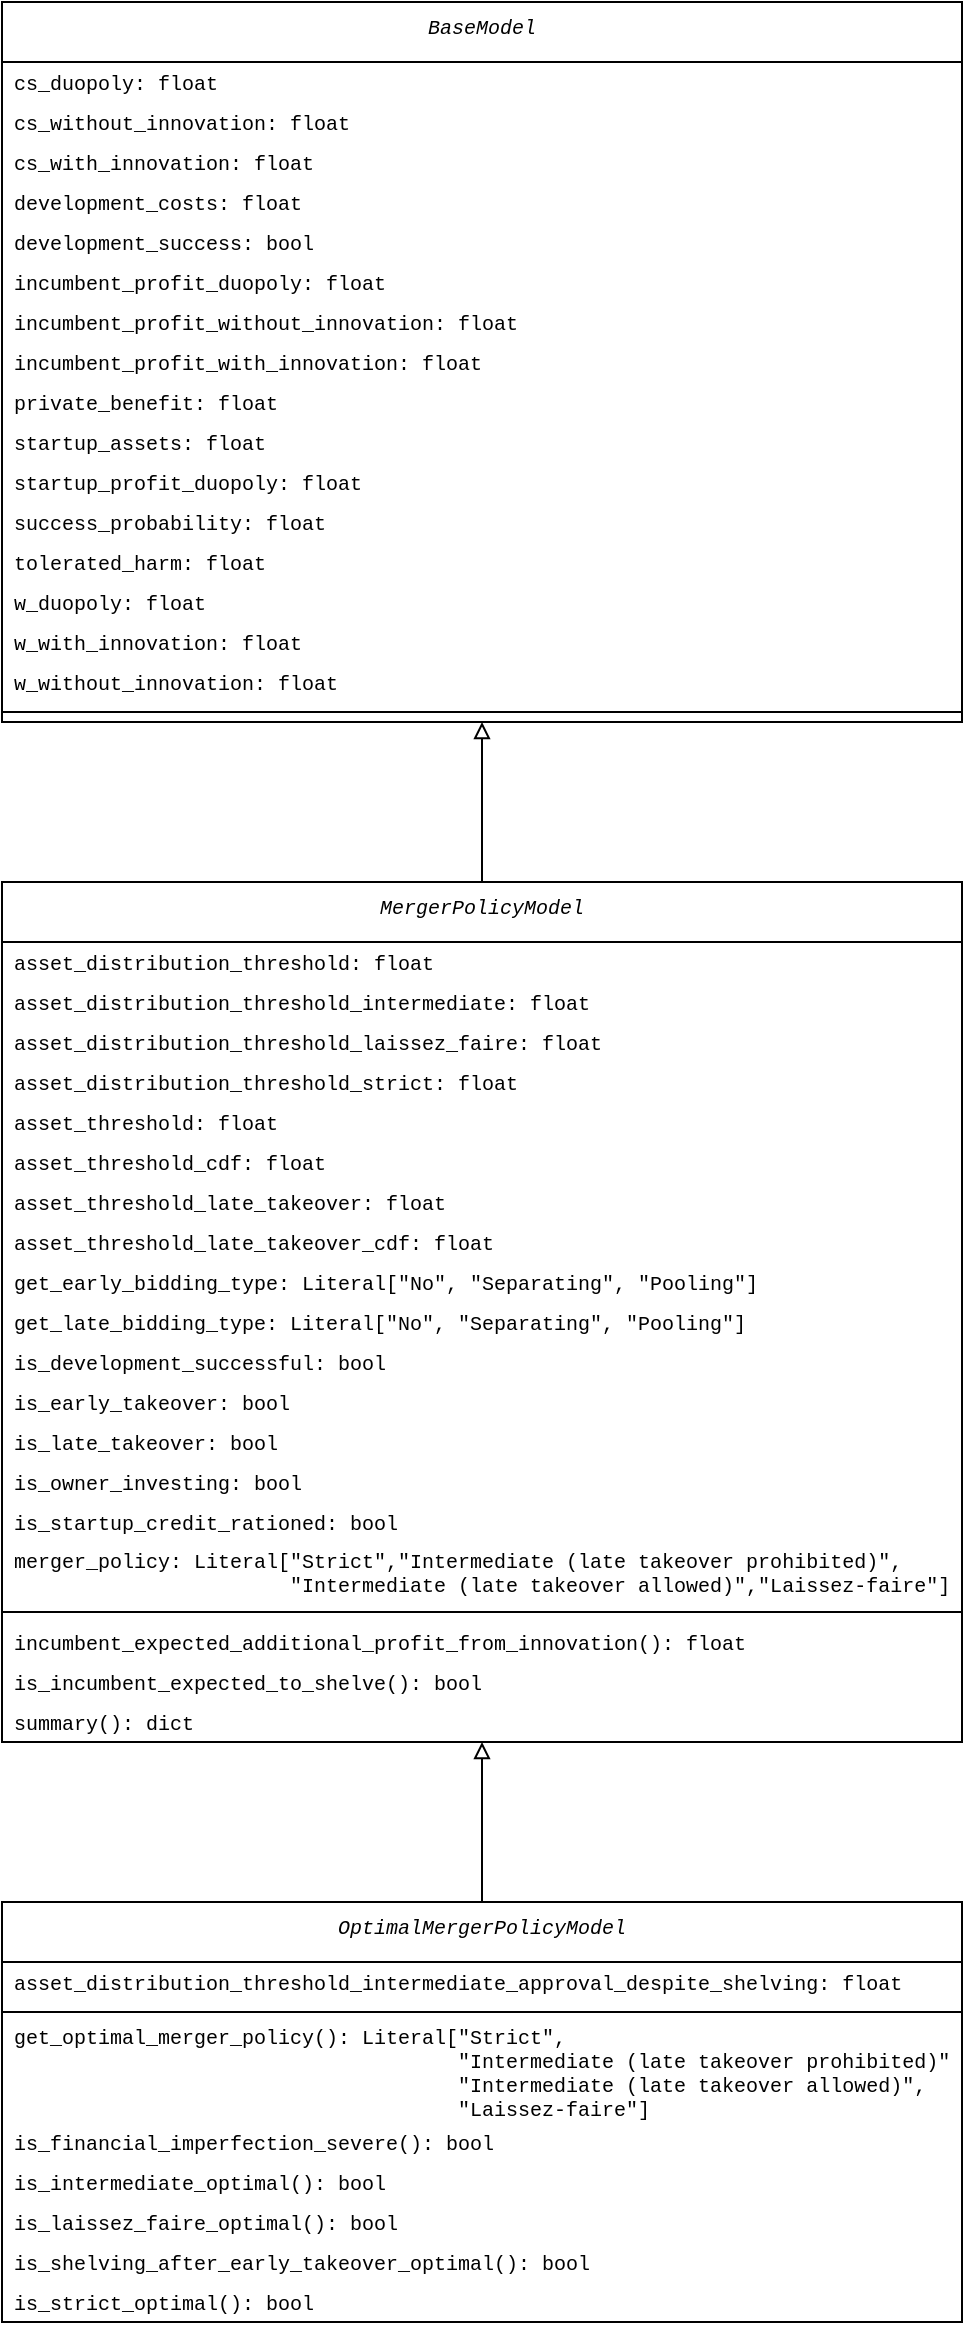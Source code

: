 <mxfile version="17.4.2" type="device"><diagram id="C5RBs43oDa-KdzZeNtuy" name="Page-1"><mxGraphModel dx="981" dy="591" grid="1" gridSize="10" guides="1" tooltips="1" connect="1" arrows="1" fold="1" page="1" pageScale="1" pageWidth="827" pageHeight="1169" math="0" shadow="0"><root><mxCell id="WIyWlLk6GJQsqaUBKTNV-0"/><mxCell id="WIyWlLk6GJQsqaUBKTNV-1" parent="WIyWlLk6GJQsqaUBKTNV-0"/><mxCell id="zkfFHV4jXpPFQw0GAbJ--0" value="BaseModel" style="swimlane;fontStyle=2;align=center;verticalAlign=top;childLayout=stackLayout;horizontal=1;startSize=30;horizontalStack=0;resizeParent=1;resizeLast=0;collapsible=1;marginBottom=0;rounded=0;shadow=0;strokeWidth=1;fontFamily=Courier New;fontSize=10;" parent="WIyWlLk6GJQsqaUBKTNV-1" vertex="1"><mxGeometry x="80" y="120" width="480" height="360" as="geometry"><mxRectangle x="230" y="140" width="160" height="26" as="alternateBounds"/></mxGeometry></mxCell><mxCell id="2sFI9Li3K3q5MDXTztL8-12" value="cs_duopoly: float" style="text;align=left;verticalAlign=middle;spacingLeft=4;spacingRight=4;overflow=hidden;rotatable=0;points=[[0,0.5],[1,0.5]];portConstraint=eastwest;rounded=0;shadow=0;html=0;fontFamily=Courier New;fontSize=10;" vertex="1" parent="zkfFHV4jXpPFQw0GAbJ--0"><mxGeometry y="30" width="480" height="20" as="geometry"/></mxCell><mxCell id="2sFI9Li3K3q5MDXTztL8-9" value="cs_without_innovation: float" style="text;align=left;verticalAlign=middle;spacingLeft=4;spacingRight=4;overflow=hidden;rotatable=0;points=[[0,0.5],[1,0.5]];portConstraint=eastwest;rounded=0;shadow=0;html=0;fontFamily=Courier New;fontSize=10;" vertex="1" parent="zkfFHV4jXpPFQw0GAbJ--0"><mxGeometry y="50" width="480" height="20" as="geometry"/></mxCell><mxCell id="2sFI9Li3K3q5MDXTztL8-2" value="cs_with_innovation: float" style="text;align=left;verticalAlign=middle;spacingLeft=4;spacingRight=4;overflow=hidden;rotatable=0;points=[[0,0.5],[1,0.5]];portConstraint=eastwest;rounded=0;shadow=0;html=0;fontFamily=Courier New;fontSize=10;" vertex="1" parent="zkfFHV4jXpPFQw0GAbJ--0"><mxGeometry y="70" width="480" height="20" as="geometry"/></mxCell><mxCell id="zkfFHV4jXpPFQw0GAbJ--2" value="development_costs: float" style="text;align=left;verticalAlign=middle;spacingLeft=4;spacingRight=4;overflow=hidden;rotatable=0;points=[[0,0.5],[1,0.5]];portConstraint=eastwest;rounded=0;shadow=0;html=0;fontFamily=Courier New;fontSize=10;" parent="zkfFHV4jXpPFQw0GAbJ--0" vertex="1"><mxGeometry y="90" width="480" height="20" as="geometry"/></mxCell><mxCell id="2sFI9Li3K3q5MDXTztL8-6" value="development_success: bool" style="text;align=left;verticalAlign=middle;spacingLeft=4;spacingRight=4;overflow=hidden;rotatable=0;points=[[0,0.5],[1,0.5]];portConstraint=eastwest;rounded=0;shadow=0;html=0;fontFamily=Courier New;fontSize=10;" vertex="1" parent="zkfFHV4jXpPFQw0GAbJ--0"><mxGeometry y="110" width="480" height="20" as="geometry"/></mxCell><mxCell id="2sFI9Li3K3q5MDXTztL8-11" value="incumbent_profit_duopoly: float" style="text;align=left;verticalAlign=middle;spacingLeft=4;spacingRight=4;overflow=hidden;rotatable=0;points=[[0,0.5],[1,0.5]];portConstraint=eastwest;rounded=0;shadow=0;html=0;fontFamily=Courier New;fontSize=10;" vertex="1" parent="zkfFHV4jXpPFQw0GAbJ--0"><mxGeometry y="130" width="480" height="20" as="geometry"/></mxCell><mxCell id="2sFI9Li3K3q5MDXTztL8-8" value="incumbent_profit_without_innovation: float" style="text;align=left;verticalAlign=middle;spacingLeft=4;spacingRight=4;overflow=hidden;rotatable=0;points=[[0,0.5],[1,0.5]];portConstraint=eastwest;rounded=0;shadow=0;html=0;fontFamily=Courier New;fontSize=10;" vertex="1" parent="zkfFHV4jXpPFQw0GAbJ--0"><mxGeometry y="150" width="480" height="20" as="geometry"/></mxCell><mxCell id="2sFI9Li3K3q5MDXTztL8-3" value="incumbent_profit_with_innovation: float" style="text;align=left;verticalAlign=middle;spacingLeft=4;spacingRight=4;overflow=hidden;rotatable=0;points=[[0,0.5],[1,0.5]];portConstraint=eastwest;rounded=0;shadow=0;html=0;fontFamily=Courier New;fontSize=10;" vertex="1" parent="zkfFHV4jXpPFQw0GAbJ--0"><mxGeometry y="170" width="480" height="20" as="geometry"/></mxCell><mxCell id="2sFI9Li3K3q5MDXTztL8-4" value="private_benefit: float" style="text;align=left;verticalAlign=middle;spacingLeft=4;spacingRight=4;overflow=hidden;rotatable=0;points=[[0,0.5],[1,0.5]];portConstraint=eastwest;rounded=0;shadow=0;html=0;fontFamily=Courier New;fontSize=10;" vertex="1" parent="zkfFHV4jXpPFQw0GAbJ--0"><mxGeometry y="190" width="480" height="20" as="geometry"/></mxCell><mxCell id="zkfFHV4jXpPFQw0GAbJ--3" value="startup_assets: float" style="text;align=left;verticalAlign=middle;spacingLeft=4;spacingRight=4;overflow=hidden;rotatable=0;points=[[0,0.5],[1,0.5]];portConstraint=eastwest;rounded=0;shadow=0;html=0;fontFamily=Courier New;fontSize=10;" parent="zkfFHV4jXpPFQw0GAbJ--0" vertex="1"><mxGeometry y="210" width="480" height="20" as="geometry"/></mxCell><mxCell id="2sFI9Li3K3q5MDXTztL8-14" value="startup_profit_duopoly: float" style="text;align=left;verticalAlign=middle;spacingLeft=4;spacingRight=4;overflow=hidden;rotatable=0;points=[[0,0.5],[1,0.5]];portConstraint=eastwest;rounded=0;shadow=0;html=0;fontFamily=Courier New;fontSize=10;" vertex="1" parent="zkfFHV4jXpPFQw0GAbJ--0"><mxGeometry y="230" width="480" height="20" as="geometry"/></mxCell><mxCell id="2sFI9Li3K3q5MDXTztL8-7" value="success_probability: float" style="text;align=left;verticalAlign=middle;spacingLeft=4;spacingRight=4;overflow=hidden;rotatable=0;points=[[0,0.5],[1,0.5]];portConstraint=eastwest;rounded=0;shadow=0;html=0;fontFamily=Courier New;fontSize=10;" vertex="1" parent="zkfFHV4jXpPFQw0GAbJ--0"><mxGeometry y="250" width="480" height="20" as="geometry"/></mxCell><mxCell id="zkfFHV4jXpPFQw0GAbJ--1" value="tolerated_harm: float" style="text;align=left;verticalAlign=middle;spacingLeft=4;spacingRight=4;overflow=hidden;rotatable=0;points=[[0,0.5],[1,0.5]];portConstraint=eastwest;fontFamily=Courier New;fontSize=10;" parent="zkfFHV4jXpPFQw0GAbJ--0" vertex="1"><mxGeometry y="270" width="480" height="20" as="geometry"/></mxCell><mxCell id="2sFI9Li3K3q5MDXTztL8-13" value="w_duopoly: float" style="text;align=left;verticalAlign=middle;spacingLeft=4;spacingRight=4;overflow=hidden;rotatable=0;points=[[0,0.5],[1,0.5]];portConstraint=eastwest;rounded=0;shadow=0;html=0;fontFamily=Courier New;fontSize=10;" vertex="1" parent="zkfFHV4jXpPFQw0GAbJ--0"><mxGeometry y="290" width="480" height="20" as="geometry"/></mxCell><mxCell id="2sFI9Li3K3q5MDXTztL8-1" value="w_with_innovation: float" style="text;align=left;verticalAlign=middle;spacingLeft=4;spacingRight=4;overflow=hidden;rotatable=0;points=[[0,0.5],[1,0.5]];portConstraint=eastwest;rounded=0;shadow=0;html=0;fontFamily=Courier New;fontSize=10;" vertex="1" parent="zkfFHV4jXpPFQw0GAbJ--0"><mxGeometry y="310" width="480" height="20" as="geometry"/></mxCell><mxCell id="2sFI9Li3K3q5MDXTztL8-10" value="w_without_innovation: float" style="text;align=left;verticalAlign=middle;spacingLeft=4;spacingRight=4;overflow=hidden;rotatable=0;points=[[0,0.5],[1,0.5]];portConstraint=eastwest;rounded=0;shadow=0;html=0;fontFamily=Courier New;fontSize=10;" vertex="1" parent="zkfFHV4jXpPFQw0GAbJ--0"><mxGeometry y="330" width="480" height="20" as="geometry"/></mxCell><mxCell id="zkfFHV4jXpPFQw0GAbJ--4" value="" style="line;html=1;strokeWidth=1;align=left;verticalAlign=middle;spacingTop=-1;spacingLeft=3;spacingRight=3;rotatable=0;labelPosition=right;points=[];portConstraint=eastwest;fontFamily=Courier New;fontSize=10;" parent="zkfFHV4jXpPFQw0GAbJ--0" vertex="1"><mxGeometry y="350" width="480" height="10" as="geometry"/></mxCell><mxCell id="2sFI9Li3K3q5MDXTztL8-33" style="edgeStyle=orthogonalEdgeStyle;rounded=0;orthogonalLoop=1;jettySize=auto;html=1;exitX=0.5;exitY=0;exitDx=0;exitDy=0;entryX=0.5;entryY=1;entryDx=0;entryDy=0;endArrow=block;endFill=0;fontFamily=Courier New;fontSize=10;" edge="1" parent="WIyWlLk6GJQsqaUBKTNV-1" source="2sFI9Li3K3q5MDXTztL8-15" target="zkfFHV4jXpPFQw0GAbJ--0"><mxGeometry relative="1" as="geometry"/></mxCell><mxCell id="2sFI9Li3K3q5MDXTztL8-15" value="MergerPolicyModel" style="swimlane;fontStyle=2;align=center;verticalAlign=top;childLayout=stackLayout;horizontal=1;startSize=30;horizontalStack=0;resizeParent=1;resizeLast=0;collapsible=1;marginBottom=0;rounded=0;shadow=0;strokeWidth=1;fontFamily=Courier New;fontSize=10;" vertex="1" parent="WIyWlLk6GJQsqaUBKTNV-1"><mxGeometry x="80" y="560" width="480" height="430" as="geometry"><mxRectangle x="230" y="140" width="160" height="26" as="alternateBounds"/></mxGeometry></mxCell><mxCell id="2sFI9Li3K3q5MDXTztL8-16" value="asset_distribution_threshold: float" style="text;align=left;verticalAlign=middle;spacingLeft=4;spacingRight=4;overflow=hidden;rotatable=0;points=[[0,0.5],[1,0.5]];portConstraint=eastwest;rounded=0;shadow=0;html=0;fontFamily=Courier New;fontSize=10;" vertex="1" parent="2sFI9Li3K3q5MDXTztL8-15"><mxGeometry y="30" width="480" height="20" as="geometry"/></mxCell><mxCell id="2sFI9Li3K3q5MDXTztL8-17" value="asset_distribution_threshold_intermediate: float" style="text;align=left;verticalAlign=middle;spacingLeft=4;spacingRight=4;overflow=hidden;rotatable=0;points=[[0,0.5],[1,0.5]];portConstraint=eastwest;rounded=0;shadow=0;html=0;fontFamily=Courier New;fontSize=10;" vertex="1" parent="2sFI9Li3K3q5MDXTztL8-15"><mxGeometry y="50" width="480" height="20" as="geometry"/></mxCell><mxCell id="2sFI9Li3K3q5MDXTztL8-18" value="asset_distribution_threshold_laissez_faire: float" style="text;align=left;verticalAlign=middle;spacingLeft=4;spacingRight=4;overflow=hidden;rotatable=0;points=[[0,0.5],[1,0.5]];portConstraint=eastwest;rounded=0;shadow=0;html=0;fontFamily=Courier New;fontSize=10;" vertex="1" parent="2sFI9Li3K3q5MDXTztL8-15"><mxGeometry y="70" width="480" height="20" as="geometry"/></mxCell><mxCell id="2sFI9Li3K3q5MDXTztL8-19" value="asset_distribution_threshold_strict: float" style="text;align=left;verticalAlign=middle;spacingLeft=4;spacingRight=4;overflow=hidden;rotatable=0;points=[[0,0.5],[1,0.5]];portConstraint=eastwest;rounded=0;shadow=0;html=0;fontFamily=Courier New;fontSize=10;" vertex="1" parent="2sFI9Li3K3q5MDXTztL8-15"><mxGeometry y="90" width="480" height="20" as="geometry"/></mxCell><mxCell id="2sFI9Li3K3q5MDXTztL8-20" value="asset_threshold: float" style="text;align=left;verticalAlign=middle;spacingLeft=4;spacingRight=4;overflow=hidden;rotatable=0;points=[[0,0.5],[1,0.5]];portConstraint=eastwest;rounded=0;shadow=0;html=0;fontFamily=Courier New;fontSize=10;" vertex="1" parent="2sFI9Li3K3q5MDXTztL8-15"><mxGeometry y="110" width="480" height="20" as="geometry"/></mxCell><mxCell id="2sFI9Li3K3q5MDXTztL8-21" value="asset_threshold_cdf: float" style="text;align=left;verticalAlign=middle;spacingLeft=4;spacingRight=4;overflow=hidden;rotatable=0;points=[[0,0.5],[1,0.5]];portConstraint=eastwest;rounded=0;shadow=0;html=0;fontFamily=Courier New;fontSize=10;" vertex="1" parent="2sFI9Li3K3q5MDXTztL8-15"><mxGeometry y="130" width="480" height="20" as="geometry"/></mxCell><mxCell id="2sFI9Li3K3q5MDXTztL8-22" value="asset_threshold_late_takeover: float" style="text;align=left;verticalAlign=middle;spacingLeft=4;spacingRight=4;overflow=hidden;rotatable=0;points=[[0,0.5],[1,0.5]];portConstraint=eastwest;rounded=0;shadow=0;html=0;fontFamily=Courier New;fontSize=10;" vertex="1" parent="2sFI9Li3K3q5MDXTztL8-15"><mxGeometry y="150" width="480" height="20" as="geometry"/></mxCell><mxCell id="2sFI9Li3K3q5MDXTztL8-23" value="asset_threshold_late_takeover_cdf: float" style="text;align=left;verticalAlign=middle;spacingLeft=4;spacingRight=4;overflow=hidden;rotatable=0;points=[[0,0.5],[1,0.5]];portConstraint=eastwest;rounded=0;shadow=0;html=0;fontFamily=Courier New;fontSize=10;" vertex="1" parent="2sFI9Li3K3q5MDXTztL8-15"><mxGeometry y="170" width="480" height="20" as="geometry"/></mxCell><mxCell id="2sFI9Li3K3q5MDXTztL8-24" value="get_early_bidding_type: Literal[&quot;No&quot;, &quot;Separating&quot;, &quot;Pooling&quot;]" style="text;align=left;verticalAlign=middle;spacingLeft=4;spacingRight=4;overflow=hidden;rotatable=0;points=[[0,0.5],[1,0.5]];portConstraint=eastwest;rounded=0;shadow=0;html=0;fontFamily=Courier New;fontSize=10;" vertex="1" parent="2sFI9Li3K3q5MDXTztL8-15"><mxGeometry y="190" width="480" height="20" as="geometry"/></mxCell><mxCell id="2sFI9Li3K3q5MDXTztL8-25" value="get_late_bidding_type: Literal[&quot;No&quot;, &quot;Separating&quot;, &quot;Pooling&quot;]" style="text;align=left;verticalAlign=middle;spacingLeft=4;spacingRight=4;overflow=hidden;rotatable=0;points=[[0,0.5],[1,0.5]];portConstraint=eastwest;rounded=0;shadow=0;html=0;fontFamily=Courier New;fontSize=10;" vertex="1" parent="2sFI9Li3K3q5MDXTztL8-15"><mxGeometry y="210" width="480" height="20" as="geometry"/></mxCell><mxCell id="2sFI9Li3K3q5MDXTztL8-26" value="is_development_successful: bool" style="text;align=left;verticalAlign=middle;spacingLeft=4;spacingRight=4;overflow=hidden;rotatable=0;points=[[0,0.5],[1,0.5]];portConstraint=eastwest;rounded=0;shadow=0;html=0;fontFamily=Courier New;fontSize=10;" vertex="1" parent="2sFI9Li3K3q5MDXTztL8-15"><mxGeometry y="230" width="480" height="20" as="geometry"/></mxCell><mxCell id="2sFI9Li3K3q5MDXTztL8-27" value="is_early_takeover: bool" style="text;align=left;verticalAlign=middle;spacingLeft=4;spacingRight=4;overflow=hidden;rotatable=0;points=[[0,0.5],[1,0.5]];portConstraint=eastwest;rounded=0;shadow=0;html=0;fontFamily=Courier New;fontSize=10;" vertex="1" parent="2sFI9Li3K3q5MDXTztL8-15"><mxGeometry y="250" width="480" height="20" as="geometry"/></mxCell><mxCell id="2sFI9Li3K3q5MDXTztL8-28" value="is_late_takeover: bool" style="text;align=left;verticalAlign=middle;spacingLeft=4;spacingRight=4;overflow=hidden;rotatable=0;points=[[0,0.5],[1,0.5]];portConstraint=eastwest;fontFamily=Courier New;fontSize=10;" vertex="1" parent="2sFI9Li3K3q5MDXTztL8-15"><mxGeometry y="270" width="480" height="20" as="geometry"/></mxCell><mxCell id="2sFI9Li3K3q5MDXTztL8-29" value="is_owner_investing: bool" style="text;align=left;verticalAlign=middle;spacingLeft=4;spacingRight=4;overflow=hidden;rotatable=0;points=[[0,0.5],[1,0.5]];portConstraint=eastwest;rounded=0;shadow=0;html=0;fontFamily=Courier New;fontSize=10;" vertex="1" parent="2sFI9Li3K3q5MDXTztL8-15"><mxGeometry y="290" width="480" height="20" as="geometry"/></mxCell><mxCell id="2sFI9Li3K3q5MDXTztL8-30" value="is_startup_credit_rationed: bool" style="text;align=left;verticalAlign=middle;spacingLeft=4;spacingRight=4;overflow=hidden;rotatable=0;points=[[0,0.5],[1,0.5]];portConstraint=eastwest;rounded=0;shadow=0;html=0;fontFamily=Courier New;fontSize=10;" vertex="1" parent="2sFI9Li3K3q5MDXTztL8-15"><mxGeometry y="310" width="480" height="20" as="geometry"/></mxCell><mxCell id="2sFI9Li3K3q5MDXTztL8-31" value="merger_policy: Literal[&quot;Strict&quot;,&quot;Intermediate (late takeover prohibited)&quot;,&#10;                       &quot;Intermediate (late takeover allowed)&quot;,&quot;Laissez-faire&quot;]" style="text;align=left;verticalAlign=middle;spacingLeft=4;spacingRight=4;overflow=hidden;rotatable=0;points=[[0,0.5],[1,0.5]];portConstraint=eastwest;rounded=0;shadow=0;html=0;fontFamily=Courier New;fontSize=10;" vertex="1" parent="2sFI9Li3K3q5MDXTztL8-15"><mxGeometry y="330" width="480" height="30" as="geometry"/></mxCell><mxCell id="2sFI9Li3K3q5MDXTztL8-32" value="" style="line;html=1;strokeWidth=1;align=left;verticalAlign=middle;spacingTop=-1;spacingLeft=3;spacingRight=3;rotatable=0;labelPosition=right;points=[];portConstraint=eastwest;fontFamily=Courier New;fontSize=10;" vertex="1" parent="2sFI9Li3K3q5MDXTztL8-15"><mxGeometry y="360" width="480" height="10" as="geometry"/></mxCell><mxCell id="2sFI9Li3K3q5MDXTztL8-34" value="incumbent_expected_additional_profit_from_innovation(): float" style="text;align=left;verticalAlign=middle;spacingLeft=4;spacingRight=4;overflow=hidden;rotatable=0;points=[[0,0.5],[1,0.5]];portConstraint=eastwest;rounded=0;shadow=0;html=0;fontFamily=Courier New;fontSize=10;" vertex="1" parent="2sFI9Li3K3q5MDXTztL8-15"><mxGeometry y="370" width="480" height="20" as="geometry"/></mxCell><mxCell id="2sFI9Li3K3q5MDXTztL8-35" value="is_incumbent_expected_to_shelve(): bool" style="text;align=left;verticalAlign=middle;spacingLeft=4;spacingRight=4;overflow=hidden;rotatable=0;points=[[0,0.5],[1,0.5]];portConstraint=eastwest;rounded=0;shadow=0;html=0;fontFamily=Courier New;fontSize=10;" vertex="1" parent="2sFI9Li3K3q5MDXTztL8-15"><mxGeometry y="390" width="480" height="20" as="geometry"/></mxCell><mxCell id="2sFI9Li3K3q5MDXTztL8-36" value="summary(): dict" style="text;align=left;verticalAlign=middle;spacingLeft=4;spacingRight=4;overflow=hidden;rotatable=0;points=[[0,0.5],[1,0.5]];portConstraint=eastwest;rounded=0;shadow=0;html=0;fontFamily=Courier New;fontSize=10;" vertex="1" parent="2sFI9Li3K3q5MDXTztL8-15"><mxGeometry y="410" width="480" height="20" as="geometry"/></mxCell><mxCell id="2sFI9Li3K3q5MDXTztL8-58" style="edgeStyle=orthogonalEdgeStyle;rounded=0;orthogonalLoop=1;jettySize=auto;html=1;exitX=0.5;exitY=0;exitDx=0;exitDy=0;entryX=0.5;entryY=1;entryDx=0;entryDy=0;entryPerimeter=0;fontFamily=Courier New;fontSize=10;endArrow=block;endFill=0;" edge="1" parent="WIyWlLk6GJQsqaUBKTNV-1" source="2sFI9Li3K3q5MDXTztL8-37" target="2sFI9Li3K3q5MDXTztL8-36"><mxGeometry relative="1" as="geometry"/></mxCell><mxCell id="2sFI9Li3K3q5MDXTztL8-37" value="OptimalMergerPolicyModel" style="swimlane;fontStyle=2;align=center;verticalAlign=top;childLayout=stackLayout;horizontal=1;startSize=30;horizontalStack=0;resizeParent=1;resizeLast=0;collapsible=1;marginBottom=0;rounded=0;shadow=0;strokeWidth=1;fontFamily=Courier New;fontSize=10;" vertex="1" parent="WIyWlLk6GJQsqaUBKTNV-1"><mxGeometry x="80" y="1070" width="480" height="210" as="geometry"><mxRectangle x="230" y="140" width="160" height="26" as="alternateBounds"/></mxGeometry></mxCell><mxCell id="2sFI9Li3K3q5MDXTztL8-38" value="asset_distribution_threshold_intermediate_approval_despite_shelving: float" style="text;align=left;verticalAlign=middle;spacingLeft=4;spacingRight=4;overflow=hidden;rotatable=0;points=[[0,0.5],[1,0.5]];portConstraint=eastwest;rounded=0;shadow=0;html=0;fontFamily=Courier New;fontSize=10;" vertex="1" parent="2sFI9Li3K3q5MDXTztL8-37"><mxGeometry y="30" width="480" height="20" as="geometry"/></mxCell><mxCell id="2sFI9Li3K3q5MDXTztL8-54" value="" style="line;html=1;strokeWidth=1;align=left;verticalAlign=middle;spacingTop=-1;spacingLeft=3;spacingRight=3;rotatable=0;labelPosition=right;points=[];portConstraint=eastwest;fontFamily=Courier New;fontSize=10;" vertex="1" parent="2sFI9Li3K3q5MDXTztL8-37"><mxGeometry y="50" width="480" height="10" as="geometry"/></mxCell><mxCell id="2sFI9Li3K3q5MDXTztL8-55" value="get_optimal_merger_policy(): Literal[&quot;Strict&quot;,&#10;                                     &quot;Intermediate (late takeover prohibited)&quot;,&#10;                                     &quot;Intermediate (late takeover allowed)&quot;,&#10;                                     &quot;Laissez-faire&quot;]" style="text;align=left;verticalAlign=middle;spacingLeft=4;spacingRight=4;overflow=hidden;rotatable=0;points=[[0,0.5],[1,0.5]];portConstraint=eastwest;rounded=0;shadow=0;html=0;fontFamily=Courier New;fontSize=10;" vertex="1" parent="2sFI9Li3K3q5MDXTztL8-37"><mxGeometry y="60" width="480" height="50" as="geometry"/></mxCell><mxCell id="2sFI9Li3K3q5MDXTztL8-63" value="is_financial_imperfection_severe(): bool" style="text;align=left;verticalAlign=middle;spacingLeft=4;spacingRight=4;overflow=hidden;rotatable=0;points=[[0,0.5],[1,0.5]];portConstraint=eastwest;rounded=0;shadow=0;html=0;fontFamily=Courier New;fontSize=10;" vertex="1" parent="2sFI9Li3K3q5MDXTztL8-37"><mxGeometry y="110" width="480" height="20" as="geometry"/></mxCell><mxCell id="2sFI9Li3K3q5MDXTztL8-61" value="is_intermediate_optimal(): bool" style="text;align=left;verticalAlign=middle;spacingLeft=4;spacingRight=4;overflow=hidden;rotatable=0;points=[[0,0.5],[1,0.5]];portConstraint=eastwest;rounded=0;shadow=0;html=0;fontFamily=Courier New;fontSize=10;" vertex="1" parent="2sFI9Li3K3q5MDXTztL8-37"><mxGeometry y="130" width="480" height="20" as="geometry"/></mxCell><mxCell id="2sFI9Li3K3q5MDXTztL8-60" value="is_laissez_faire_optimal(): bool" style="text;align=left;verticalAlign=middle;spacingLeft=4;spacingRight=4;overflow=hidden;rotatable=0;points=[[0,0.5],[1,0.5]];portConstraint=eastwest;rounded=0;shadow=0;html=0;fontFamily=Courier New;fontSize=10;" vertex="1" parent="2sFI9Li3K3q5MDXTztL8-37"><mxGeometry y="150" width="480" height="20" as="geometry"/></mxCell><mxCell id="2sFI9Li3K3q5MDXTztL8-56" value="is_shelving_after_early_takeover_optimal(): bool" style="text;align=left;verticalAlign=middle;spacingLeft=4;spacingRight=4;overflow=hidden;rotatable=0;points=[[0,0.5],[1,0.5]];portConstraint=eastwest;rounded=0;shadow=0;html=0;fontFamily=Courier New;fontSize=10;" vertex="1" parent="2sFI9Li3K3q5MDXTztL8-37"><mxGeometry y="170" width="480" height="20" as="geometry"/></mxCell><mxCell id="2sFI9Li3K3q5MDXTztL8-65" value="is_strict_optimal(): bool" style="text;align=left;verticalAlign=middle;spacingLeft=4;spacingRight=4;overflow=hidden;rotatable=0;points=[[0,0.5],[1,0.5]];portConstraint=eastwest;rounded=0;shadow=0;html=0;fontFamily=Courier New;fontSize=10;" vertex="1" parent="2sFI9Li3K3q5MDXTztL8-37"><mxGeometry y="190" width="480" height="20" as="geometry"/></mxCell></root></mxGraphModel></diagram></mxfile>